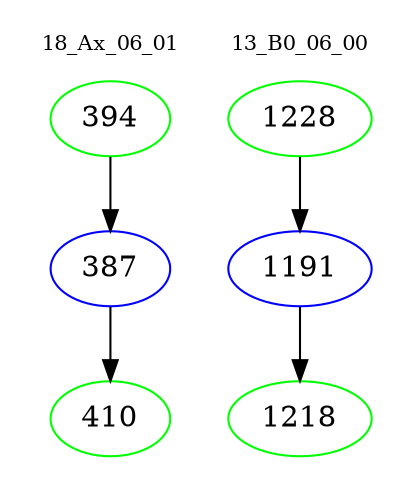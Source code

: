 digraph{
subgraph cluster_0 {
color = white
label = "18_Ax_06_01";
fontsize=10;
T0_394 [label="394", color="green"]
T0_394 -> T0_387 [color="black"]
T0_387 [label="387", color="blue"]
T0_387 -> T0_410 [color="black"]
T0_410 [label="410", color="green"]
}
subgraph cluster_1 {
color = white
label = "13_B0_06_00";
fontsize=10;
T1_1228 [label="1228", color="green"]
T1_1228 -> T1_1191 [color="black"]
T1_1191 [label="1191", color="blue"]
T1_1191 -> T1_1218 [color="black"]
T1_1218 [label="1218", color="green"]
}
}
